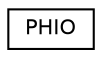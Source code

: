 digraph G
{
  edge [fontname="Helvetica",fontsize="10",labelfontname="Helvetica",labelfontsize="10"];
  node [fontname="Helvetica",fontsize="10",shape=record];
  rankdir="LR";
  Node1 [label="PHIO",height=0.2,width=0.4,color="black", fillcolor="white", style="filled",URL="$class_p_h_i_o.html",tooltip="manages the inputs and outputs of the PH files"];
}
